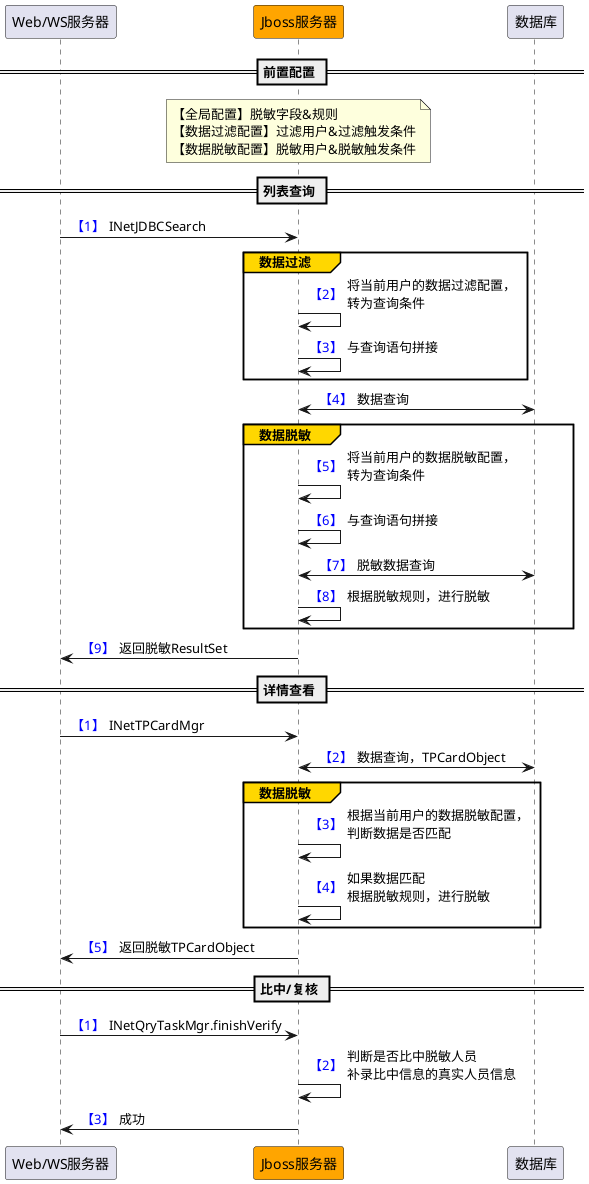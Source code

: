 @startuml
'https://plantuml.com/sequence-diagram
autonumber
participant "Web/WS服务器" as WebServer
participant "Jboss服务器" as JbossServer #orange
participant "数据库" as db
== 前置配置 ==
note over  of JbossServer: 【全局配置】脱敏字段&规则\n【数据过滤配置】过滤用户&过滤触发条件\n【数据脱敏配置】脱敏用户&脱敏触发条件
== 列表查询 ==
autonumber "<font color=blue> 【#】"
WebServer-> JbossServer :INetJDBCSearch
group#Gold 数据过滤
JbossServer-> JbossServer :将当前用户的数据过滤配置，\n转为查询条件
JbossServer-> JbossServer :与查询语句拼接
end
JbossServer <-> db :数据查询
group#Gold 数据脱敏
JbossServer-> JbossServer :将当前用户的数据脱敏配置，\n转为查询条件
JbossServer-> JbossServer :与查询语句拼接
JbossServer <-> db :脱敏数据查询
JbossServer-> JbossServer :根据脱敏规则，进行脱敏
end
JbossServer-> WebServer : 返回脱敏ResultSet
== 详情查看 ==
autonumber "<font color=blue> 【#】"
WebServer-> JbossServer :INetTPCardMgr
JbossServer <-> db :数据查询，TPCardObject
group#Gold 数据脱敏
JbossServer-> JbossServer :根据当前用户的数据脱敏配置，\n判断数据是否匹配
JbossServer-> JbossServer :如果数据匹配\n根据脱敏规则，进行脱敏
end
JbossServer-> WebServer : 返回脱敏TPCardObject
== 比中/复核 ==
autonumber "<font color=blue> 【#】"
WebServer-> JbossServer :INetQryTaskMgr.finishVerify
JbossServer-> JbossServer :判断是否比中脱敏人员\n补录比中信息的真实人员信息
JbossServer-> WebServer : 成功
@enduml
